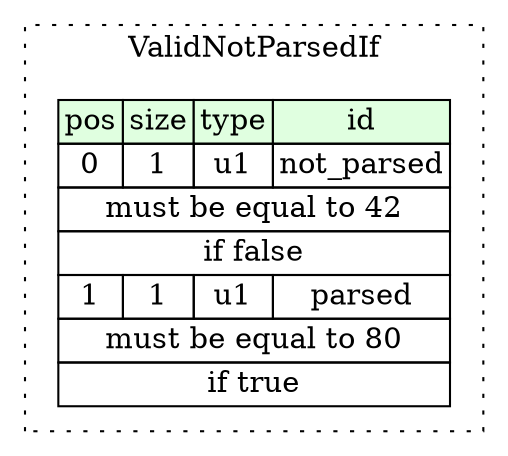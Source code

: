 digraph {
	rankdir=LR;
	node [shape=plaintext];
	subgraph cluster__valid_not_parsed_if {
		label="ValidNotParsedIf";
		graph[style=dotted];

		valid_not_parsed_if__seq [label=<<TABLE BORDER="0" CELLBORDER="1" CELLSPACING="0">
			<TR><TD BGCOLOR="#E0FFE0">pos</TD><TD BGCOLOR="#E0FFE0">size</TD><TD BGCOLOR="#E0FFE0">type</TD><TD BGCOLOR="#E0FFE0">id</TD></TR>
			<TR><TD PORT="not_parsed_pos">0</TD><TD PORT="not_parsed_size">1</TD><TD>u1</TD><TD PORT="not_parsed_type">not_parsed</TD></TR>
			<TR><TD COLSPAN="4" PORT="not_parsed__valid">must be equal to 42</TD></TR>
			<TR><TD COLSPAN="4" PORT="not_parsed__if">if false</TD></TR>
			<TR><TD PORT="parsed_pos">1</TD><TD PORT="parsed_size">1</TD><TD>u1</TD><TD PORT="parsed_type">parsed</TD></TR>
			<TR><TD COLSPAN="4" PORT="parsed__valid">must be equal to 80</TD></TR>
			<TR><TD COLSPAN="4" PORT="parsed__if">if true</TD></TR>
		</TABLE>>];
	}
}
